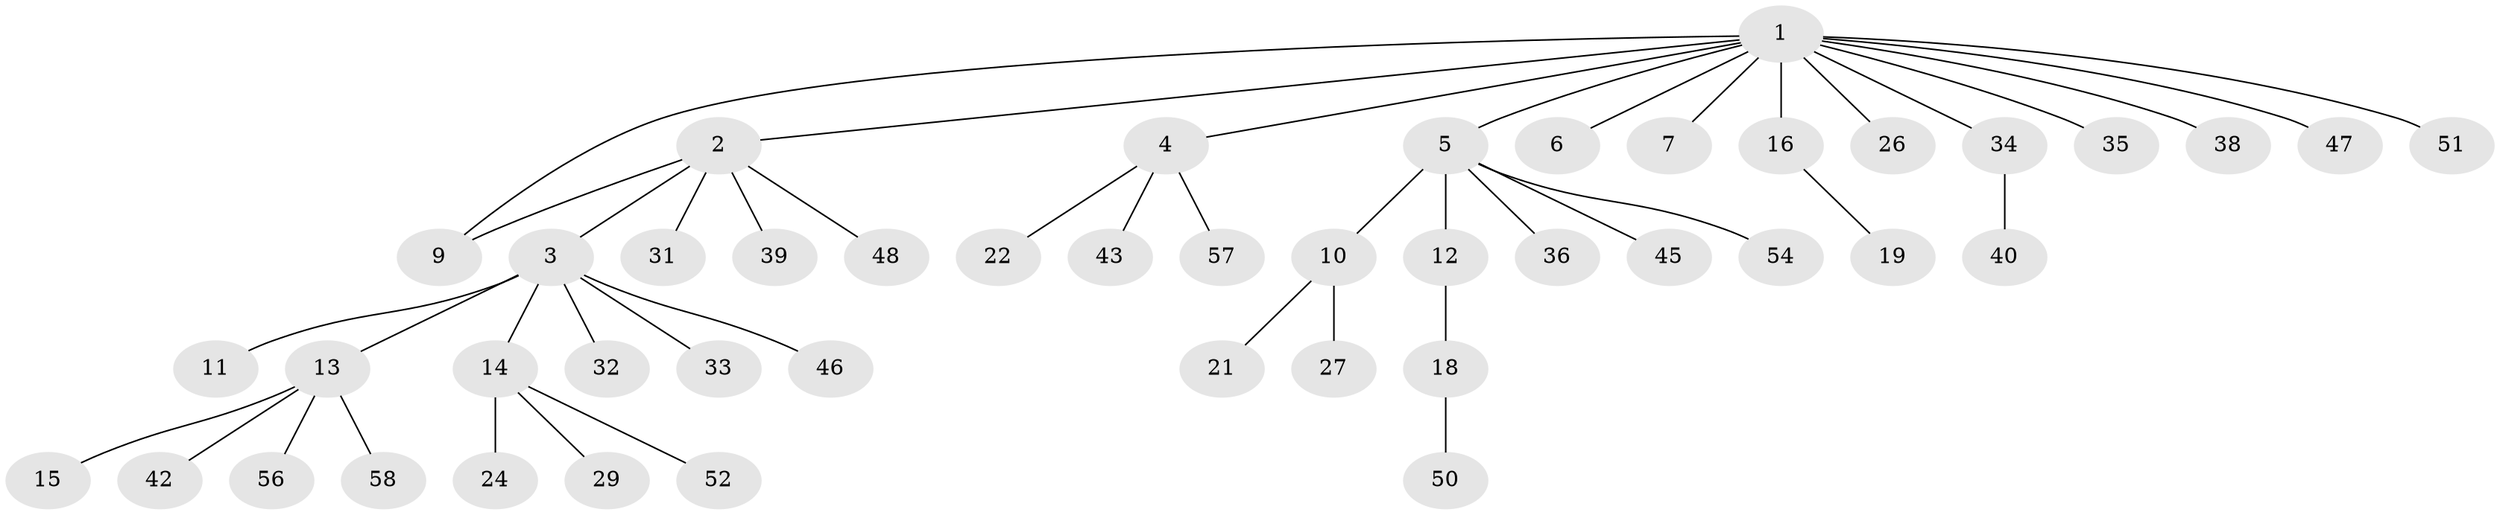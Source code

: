// Generated by graph-tools (version 1.1) at 2025/23/03/03/25 07:23:55]
// undirected, 45 vertices, 45 edges
graph export_dot {
graph [start="1"]
  node [color=gray90,style=filled];
  1 [super="+30"];
  2 [super="+20"];
  3 [super="+8"];
  4 [super="+59"];
  5 [super="+17"];
  6 [super="+37"];
  7;
  9;
  10 [super="+25"];
  11 [super="+23"];
  12 [super="+53"];
  13 [super="+55"];
  14 [super="+41"];
  15;
  16 [super="+28"];
  18 [super="+60"];
  19;
  21;
  22 [super="+44"];
  24;
  26;
  27;
  29;
  31;
  32;
  33;
  34 [super="+49"];
  35;
  36;
  38;
  39;
  40;
  42;
  43;
  45;
  46;
  47;
  48;
  50;
  51;
  52;
  54;
  56;
  57;
  58;
  1 -- 2;
  1 -- 4;
  1 -- 5;
  1 -- 6;
  1 -- 7;
  1 -- 9;
  1 -- 16;
  1 -- 26;
  1 -- 34;
  1 -- 35;
  1 -- 38;
  1 -- 51;
  1 -- 47;
  2 -- 3;
  2 -- 9;
  2 -- 31;
  2 -- 39;
  2 -- 48;
  3 -- 11;
  3 -- 13;
  3 -- 14;
  3 -- 33;
  3 -- 46;
  3 -- 32;
  4 -- 22;
  4 -- 43;
  4 -- 57;
  5 -- 10;
  5 -- 12;
  5 -- 36;
  5 -- 45;
  5 -- 54;
  10 -- 21;
  10 -- 27;
  12 -- 18;
  13 -- 15;
  13 -- 42;
  13 -- 56;
  13 -- 58;
  14 -- 24;
  14 -- 29;
  14 -- 52;
  16 -- 19;
  18 -- 50;
  34 -- 40;
}
